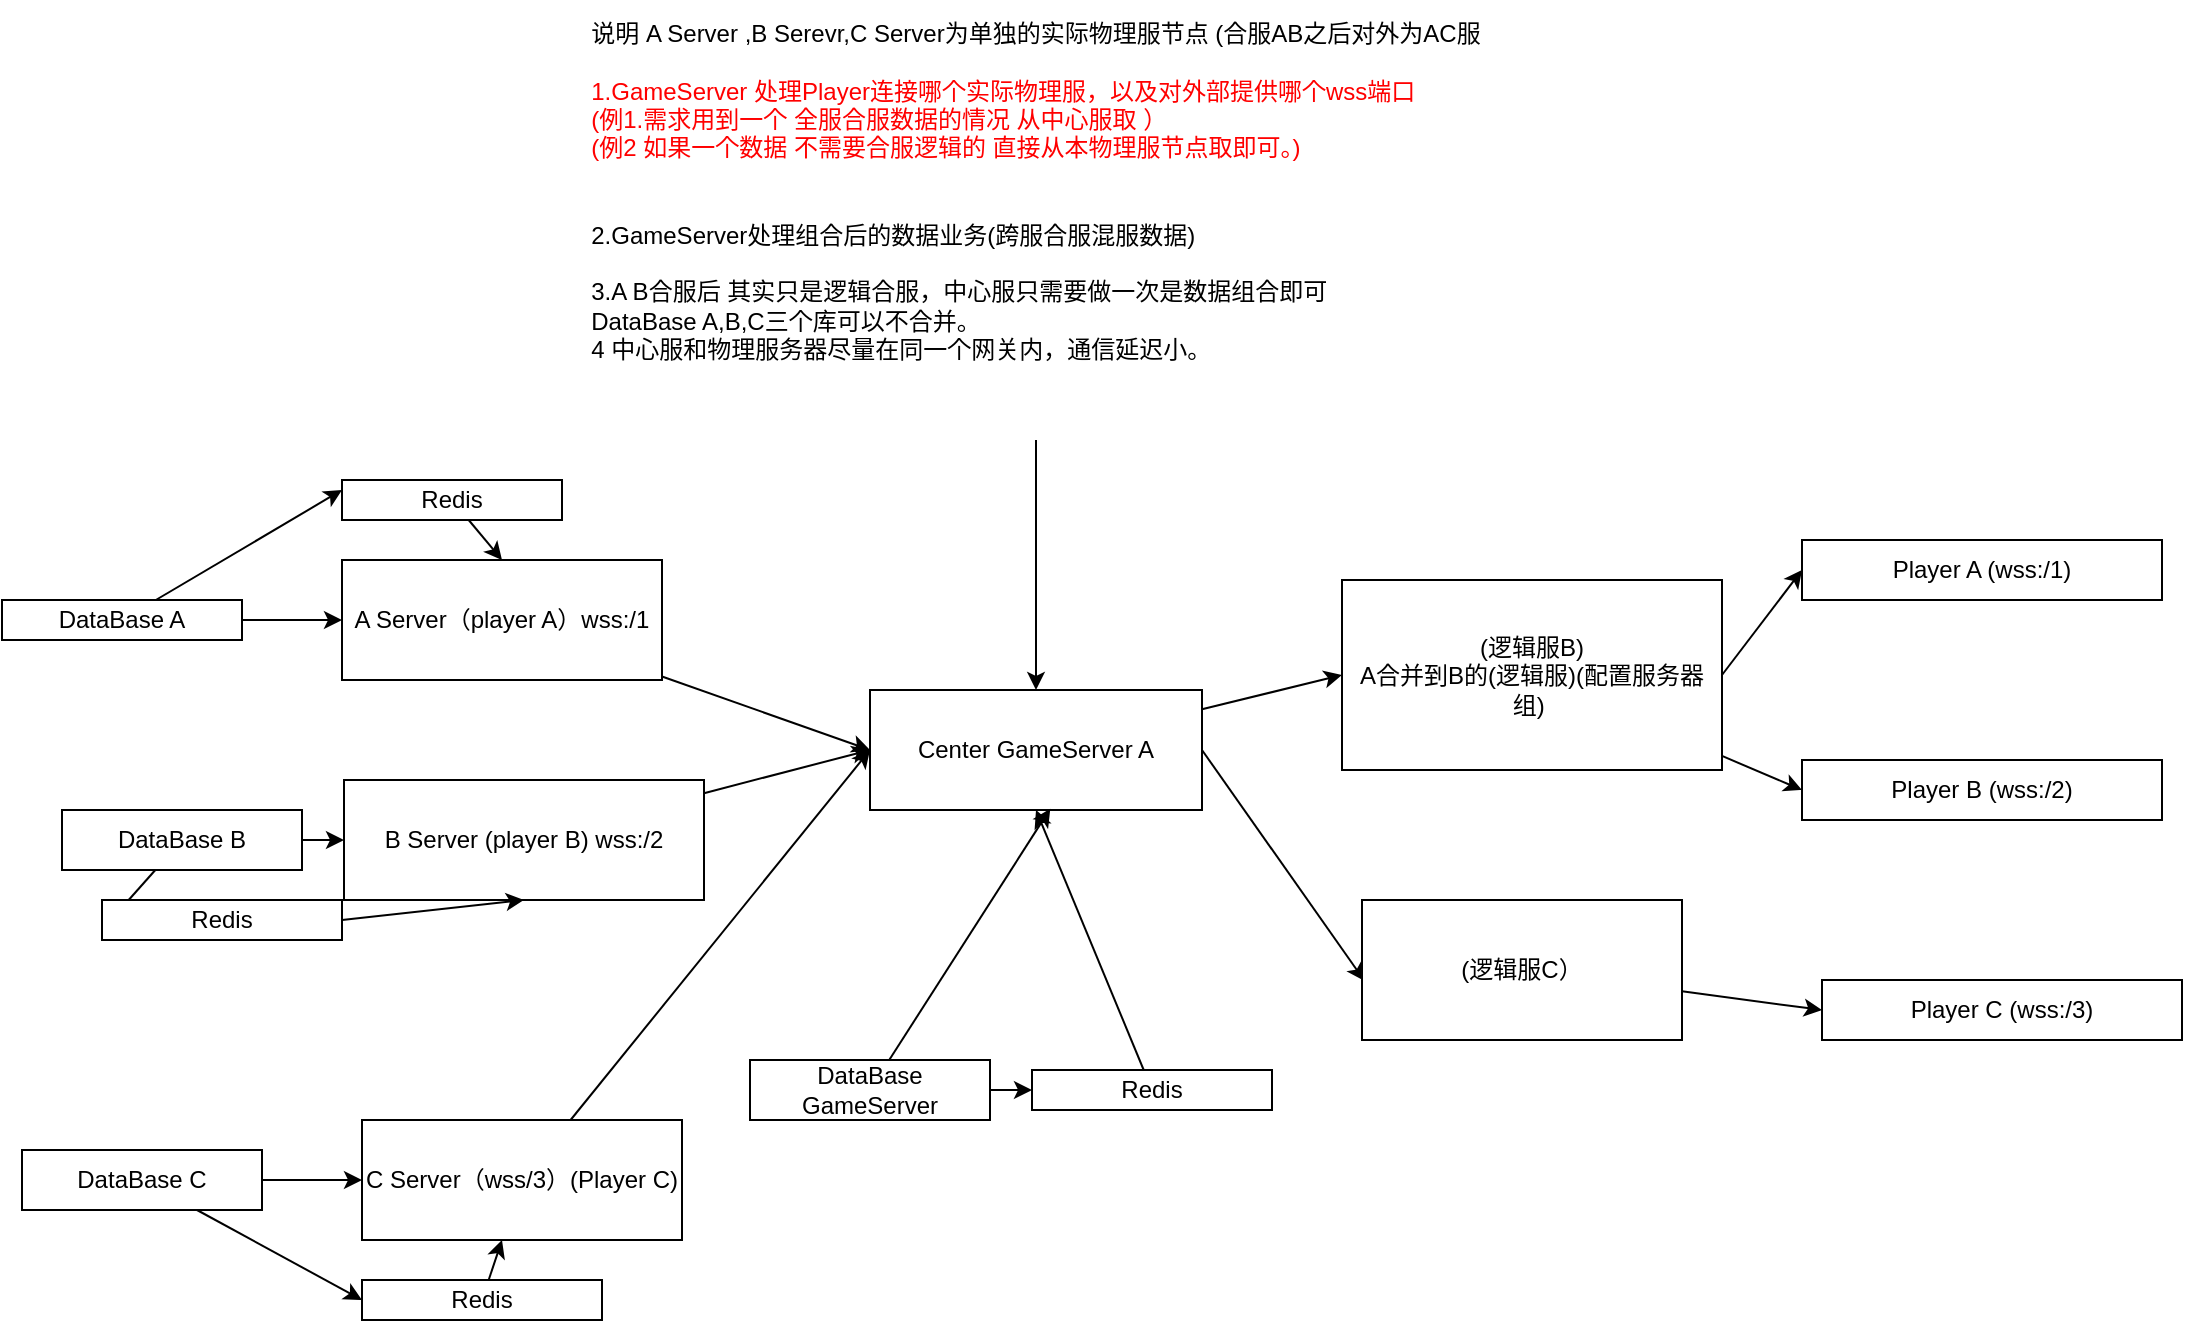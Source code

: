 <mxfile>
    <diagram id="JCekQa6ZEyoYaWcHhdhp" name="Page-1">
        <mxGraphModel dx="1845" dy="2003" grid="1" gridSize="10" guides="1" tooltips="1" connect="1" arrows="1" fold="1" page="1" pageScale="1" pageWidth="827" pageHeight="1169" math="0" shadow="0">
            <root>
                <mxCell id="0"/>
                <mxCell id="1" parent="0"/>
                <mxCell id="7" style="edgeStyle=none;html=1;entryX=0;entryY=0.5;entryDx=0;entryDy=0;" edge="1" parent="1" source="2" target="4">
                    <mxGeometry relative="1" as="geometry"/>
                </mxCell>
                <mxCell id="2" value="A Server（player A）wss:/1" style="rounded=0;whiteSpace=wrap;html=1;" vertex="1" parent="1">
                    <mxGeometry x="150" y="160" width="160" height="60" as="geometry"/>
                </mxCell>
                <mxCell id="10" style="edgeStyle=none;html=1;entryX=0;entryY=0.5;entryDx=0;entryDy=0;" edge="1" parent="1" source="3" target="4">
                    <mxGeometry relative="1" as="geometry"/>
                </mxCell>
                <mxCell id="3" value="B Server (player B) wss:/2" style="rounded=0;whiteSpace=wrap;html=1;" vertex="1" parent="1">
                    <mxGeometry x="151" y="270" width="180" height="60" as="geometry"/>
                </mxCell>
                <mxCell id="11" style="edgeStyle=none;html=1;entryX=0;entryY=0.5;entryDx=0;entryDy=0;" edge="1" parent="1" source="4" target="5">
                    <mxGeometry relative="1" as="geometry"/>
                </mxCell>
                <mxCell id="20" style="edgeStyle=none;html=1;exitX=1;exitY=0.5;exitDx=0;exitDy=0;entryX=0.008;entryY=0.578;entryDx=0;entryDy=0;entryPerimeter=0;" edge="1" parent="1" source="4" target="19">
                    <mxGeometry relative="1" as="geometry"/>
                </mxCell>
                <mxCell id="4" value="Center GameServer A" style="rounded=0;whiteSpace=wrap;html=1;" vertex="1" parent="1">
                    <mxGeometry x="414" y="225" width="166" height="60" as="geometry"/>
                </mxCell>
                <mxCell id="40" style="edgeStyle=none;html=1;exitX=1;exitY=0.5;exitDx=0;exitDy=0;entryX=0;entryY=0.5;entryDx=0;entryDy=0;" edge="1" parent="1" source="5" target="37">
                    <mxGeometry relative="1" as="geometry"/>
                </mxCell>
                <mxCell id="41" style="edgeStyle=none;html=1;entryX=0;entryY=0.5;entryDx=0;entryDy=0;" edge="1" parent="1" source="5" target="38">
                    <mxGeometry relative="1" as="geometry"/>
                </mxCell>
                <mxCell id="5" value="(逻辑服B)&lt;br&gt;A合并到B的(逻辑服)(配置服务器组)&amp;nbsp;" style="rounded=0;whiteSpace=wrap;html=1;" vertex="1" parent="1">
                    <mxGeometry x="650" y="170" width="190" height="95" as="geometry"/>
                </mxCell>
                <mxCell id="16" style="edgeStyle=none;html=1;entryX=0;entryY=0.5;entryDx=0;entryDy=0;" edge="1" parent="1" source="14" target="4">
                    <mxGeometry relative="1" as="geometry"/>
                </mxCell>
                <mxCell id="14" value="C Server（wss/3）(Player C)" style="rounded=0;whiteSpace=wrap;html=1;" vertex="1" parent="1">
                    <mxGeometry x="160" y="440" width="160" height="60" as="geometry"/>
                </mxCell>
                <mxCell id="59" style="edgeStyle=none;html=1;entryX=0;entryY=0.5;entryDx=0;entryDy=0;" edge="1" parent="1" source="19" target="57">
                    <mxGeometry relative="1" as="geometry"/>
                </mxCell>
                <mxCell id="19" value="(逻辑服C）" style="rounded=0;whiteSpace=wrap;html=1;" vertex="1" parent="1">
                    <mxGeometry x="660" y="330" width="160" height="70" as="geometry"/>
                </mxCell>
                <mxCell id="52" style="edgeStyle=none;html=1;entryX=0.5;entryY=1;entryDx=0;entryDy=0;" edge="1" parent="1" source="21" target="4">
                    <mxGeometry relative="1" as="geometry"/>
                </mxCell>
                <mxCell id="21" value="Redis" style="whiteSpace=wrap;html=1;" vertex="1" parent="1">
                    <mxGeometry x="495" y="415" width="120" height="20" as="geometry"/>
                </mxCell>
                <mxCell id="27" style="edgeStyle=none;html=1;entryX=0;entryY=0.5;entryDx=0;entryDy=0;" edge="1" parent="1" source="24" target="2">
                    <mxGeometry relative="1" as="geometry"/>
                </mxCell>
                <mxCell id="47" style="edgeStyle=none;html=1;entryX=0;entryY=0.25;entryDx=0;entryDy=0;" edge="1" parent="1" source="24" target="34">
                    <mxGeometry relative="1" as="geometry"/>
                </mxCell>
                <mxCell id="24" value="DataBase A" style="rounded=0;whiteSpace=wrap;html=1;" vertex="1" parent="1">
                    <mxGeometry x="-20" y="180" width="120" height="20" as="geometry"/>
                </mxCell>
                <mxCell id="28" style="edgeStyle=none;html=1;" edge="1" parent="1" source="25" target="3">
                    <mxGeometry relative="1" as="geometry"/>
                </mxCell>
                <mxCell id="45" style="edgeStyle=none;html=1;entryX=0;entryY=0.75;entryDx=0;entryDy=0;" edge="1" parent="1" source="25" target="32">
                    <mxGeometry relative="1" as="geometry"/>
                </mxCell>
                <mxCell id="25" value="DataBase B" style="rounded=0;whiteSpace=wrap;html=1;" vertex="1" parent="1">
                    <mxGeometry x="10" y="285" width="120" height="30" as="geometry"/>
                </mxCell>
                <mxCell id="29" style="edgeStyle=none;html=1;" edge="1" parent="1" source="26" target="14">
                    <mxGeometry relative="1" as="geometry"/>
                </mxCell>
                <mxCell id="46" style="edgeStyle=none;html=1;entryX=0;entryY=0.5;entryDx=0;entryDy=0;" edge="1" parent="1" source="26" target="30">
                    <mxGeometry relative="1" as="geometry"/>
                </mxCell>
                <mxCell id="26" value="DataBase C" style="rounded=0;whiteSpace=wrap;html=1;" vertex="1" parent="1">
                    <mxGeometry x="-10" y="455" width="120" height="30" as="geometry"/>
                </mxCell>
                <mxCell id="31" style="edgeStyle=none;html=1;" edge="1" parent="1" source="30" target="14">
                    <mxGeometry relative="1" as="geometry"/>
                </mxCell>
                <mxCell id="30" value="Redis" style="whiteSpace=wrap;html=1;" vertex="1" parent="1">
                    <mxGeometry x="160" y="520" width="120" height="20" as="geometry"/>
                </mxCell>
                <mxCell id="33" style="edgeStyle=none;html=1;entryX=0.5;entryY=1;entryDx=0;entryDy=0;exitX=1;exitY=0.5;exitDx=0;exitDy=0;" edge="1" parent="1" source="32" target="3">
                    <mxGeometry relative="1" as="geometry"/>
                </mxCell>
                <mxCell id="32" value="Redis" style="whiteSpace=wrap;html=1;" vertex="1" parent="1">
                    <mxGeometry x="30" y="330" width="120" height="20" as="geometry"/>
                </mxCell>
                <mxCell id="35" style="edgeStyle=none;html=1;entryX=0.5;entryY=0;entryDx=0;entryDy=0;" edge="1" parent="1" source="34" target="2">
                    <mxGeometry relative="1" as="geometry"/>
                </mxCell>
                <mxCell id="34" value="Redis" style="whiteSpace=wrap;html=1;" vertex="1" parent="1">
                    <mxGeometry x="150" y="120" width="110" height="20" as="geometry"/>
                </mxCell>
                <mxCell id="55" style="edgeStyle=none;html=1;entryX=0.5;entryY=0;entryDx=0;entryDy=0;" edge="1" parent="1" source="36" target="4">
                    <mxGeometry relative="1" as="geometry"/>
                </mxCell>
                <mxCell id="36" value="&lt;div style=&quot;text-align: left;&quot;&gt;&lt;span style=&quot;background-color: initial;&quot;&gt;说明 A Server ,B Serevr,C Server为单独的实际物理服节点 (合服AB之后对外为AC服&lt;/span&gt;&lt;/div&gt;&lt;div style=&quot;text-align: left;&quot;&gt;&lt;br&gt;&lt;/div&gt;&lt;div style=&quot;text-align: left;&quot;&gt;&lt;span style=&quot;background-color: initial;&quot;&gt;&lt;font color=&quot;#ff0000&quot;&gt;1.GameServer 处理Player连接哪个实际物理服，以及对外部提供哪个wss端口&lt;/font&gt;&lt;/span&gt;&lt;/div&gt;&lt;div style=&quot;text-align: left;&quot;&gt;&lt;span style=&quot;background-color: initial;&quot;&gt;&lt;font color=&quot;#ff0000&quot;&gt;(例1.需求用到一个 全服合服数据的情况 从中心服取 ）&lt;/font&gt;&lt;/span&gt;&lt;/div&gt;&lt;div style=&quot;text-align: left;&quot;&gt;&lt;span style=&quot;background-color: initial;&quot;&gt;&lt;font color=&quot;#ff0000&quot;&gt;(例2 如果一个数据 不需要合服逻辑的 直接从本物理服节点取即可。)&lt;/font&gt;&lt;/span&gt;&lt;/div&gt;&lt;div style=&quot;text-align: left;&quot;&gt;&lt;br&gt;&lt;/div&gt;&lt;div style=&quot;text-align: left;&quot;&gt;&lt;br&gt;&lt;/div&gt;&lt;div style=&quot;text-align: left;&quot;&gt;&lt;span style=&quot;background-color: initial;&quot;&gt;2.GameServer处理组合后的数据业务(跨服合服混服数据)&lt;/span&gt;&lt;/div&gt;&lt;div style=&quot;text-align: left;&quot;&gt;&lt;br&gt;&lt;/div&gt;&lt;div style=&quot;text-align: left;&quot;&gt;&lt;span style=&quot;background-color: initial;&quot;&gt;3.A B合服后 其实只是逻辑合服，中心服只需要做一次是数据组合即可&lt;/span&gt;&lt;/div&gt;&lt;div style=&quot;text-align: left;&quot;&gt;&lt;span style=&quot;background-color: initial;&quot;&gt;DataBase A,B,C三个库可以不合并。&lt;/span&gt;&lt;/div&gt;&lt;div style=&quot;text-align: left;&quot;&gt;&lt;span style=&quot;background-color: initial;&quot;&gt;4 中心服和物理服务器尽量在同一个网关内，通信延迟小。&lt;/span&gt;&lt;/div&gt;&lt;div style=&quot;text-align: left;&quot;&gt;&lt;br&gt;&lt;/div&gt;&lt;div style=&quot;text-align: left;&quot;&gt;&lt;br&gt;&lt;/div&gt;" style="text;html=1;strokeColor=none;fillColor=none;align=center;verticalAlign=middle;whiteSpace=wrap;rounded=0;" vertex="1" parent="1">
                    <mxGeometry x="242" y="-120" width="510" height="220" as="geometry"/>
                </mxCell>
                <mxCell id="37" value="Player A (wss:/1)" style="rounded=0;whiteSpace=wrap;html=1;" vertex="1" parent="1">
                    <mxGeometry x="880" y="150" width="180" height="30" as="geometry"/>
                </mxCell>
                <mxCell id="38" value="Player B (wss:/2)" style="rounded=0;whiteSpace=wrap;html=1;" vertex="1" parent="1">
                    <mxGeometry x="880" y="260" width="180" height="30" as="geometry"/>
                </mxCell>
                <mxCell id="53" style="edgeStyle=none;html=1;entryX=0.543;entryY=0.989;entryDx=0;entryDy=0;entryPerimeter=0;" edge="1" parent="1" source="48" target="4">
                    <mxGeometry relative="1" as="geometry"/>
                </mxCell>
                <mxCell id="54" style="edgeStyle=none;html=1;" edge="1" parent="1" source="48" target="21">
                    <mxGeometry relative="1" as="geometry"/>
                </mxCell>
                <mxCell id="48" value="DataBase GameServer" style="rounded=0;whiteSpace=wrap;html=1;" vertex="1" parent="1">
                    <mxGeometry x="354" y="410" width="120" height="30" as="geometry"/>
                </mxCell>
                <mxCell id="57" value="Player C (wss:/3)" style="rounded=0;whiteSpace=wrap;html=1;" vertex="1" parent="1">
                    <mxGeometry x="890" y="370" width="180" height="30" as="geometry"/>
                </mxCell>
            </root>
        </mxGraphModel>
    </diagram>
</mxfile>